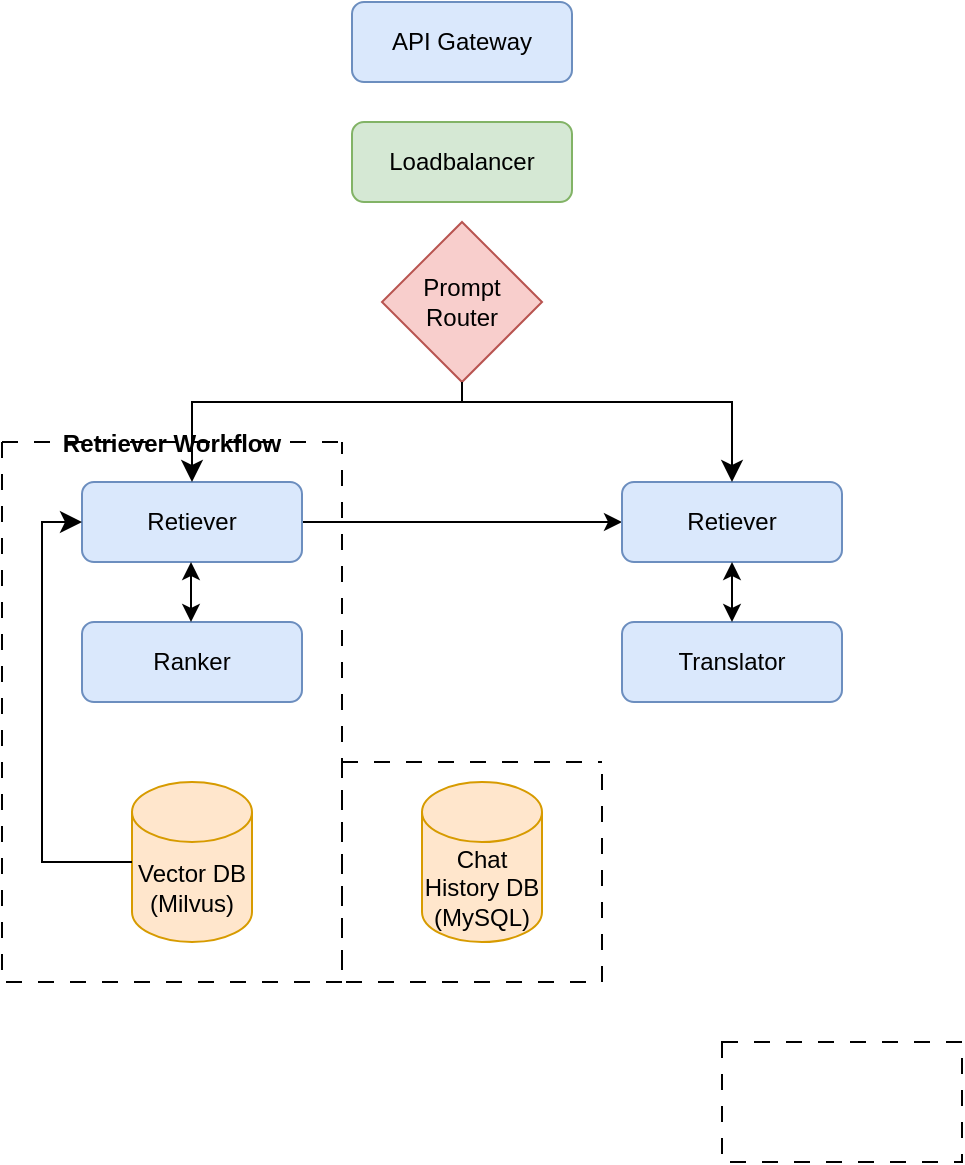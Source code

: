 <mxfile version="21.3.7" type="github">
  <diagram name="Page-1" id="SAN2smeFp964LCOhQDoc">
    <mxGraphModel dx="704" dy="545" grid="1" gridSize="10" guides="1" tooltips="1" connect="1" arrows="1" fold="1" page="1" pageScale="1" pageWidth="850" pageHeight="1100" math="0" shadow="0">
      <root>
        <mxCell id="0" />
        <mxCell id="1" parent="0" />
        <mxCell id="vXQZty744WS0ojsP0PPc-21" value="" style="edgeStyle=orthogonalEdgeStyle;rounded=0;orthogonalLoop=1;jettySize=auto;html=1;entryX=0;entryY=0.5;entryDx=0;entryDy=0;" edge="1" parent="1" source="vXQZty744WS0ojsP0PPc-1" target="vXQZty744WS0ojsP0PPc-14">
          <mxGeometry relative="1" as="geometry">
            <mxPoint x="375" y="260" as="targetPoint" />
          </mxGeometry>
        </mxCell>
        <mxCell id="vXQZty744WS0ojsP0PPc-1" value="Retiever" style="rounded=1;whiteSpace=wrap;html=1;fillColor=#dae8fc;strokeColor=#6c8ebf;" vertex="1" parent="1">
          <mxGeometry x="170" y="240" width="110" height="40" as="geometry" />
        </mxCell>
        <mxCell id="vXQZty744WS0ojsP0PPc-2" value="Prompt Router" style="rhombus;whiteSpace=wrap;html=1;fillColor=#f8cecc;strokeColor=#b85450;" vertex="1" parent="1">
          <mxGeometry x="320" y="110" width="80" height="80" as="geometry" />
        </mxCell>
        <mxCell id="vXQZty744WS0ojsP0PPc-6" value="" style="edgeStyle=segmentEdgeStyle;endArrow=classic;html=1;curved=0;rounded=0;endSize=8;startSize=8;exitX=0.5;exitY=1;exitDx=0;exitDy=0;entryX=0.5;entryY=0;entryDx=0;entryDy=0;" edge="1" parent="1" source="vXQZty744WS0ojsP0PPc-2" target="vXQZty744WS0ojsP0PPc-1">
          <mxGeometry width="50" height="50" relative="1" as="geometry">
            <mxPoint x="340" y="320" as="sourcePoint" />
            <mxPoint x="160" y="210" as="targetPoint" />
            <Array as="points">
              <mxPoint x="225" y="200" />
            </Array>
          </mxGeometry>
        </mxCell>
        <mxCell id="vXQZty744WS0ojsP0PPc-8" value="Vector DB (Milvus)" style="shape=cylinder3;whiteSpace=wrap;html=1;boundedLbl=1;backgroundOutline=1;size=15;fillColor=#ffe6cc;strokeColor=#d79b00;" vertex="1" parent="1">
          <mxGeometry x="195" y="390" width="60" height="80" as="geometry" />
        </mxCell>
        <mxCell id="vXQZty744WS0ojsP0PPc-9" value="Chat History DB (MySQL)" style="shape=cylinder3;whiteSpace=wrap;html=1;boundedLbl=1;backgroundOutline=1;size=15;fillColor=#ffe6cc;strokeColor=#d79b00;shadow=0;" vertex="1" parent="1">
          <mxGeometry x="340" y="390" width="60" height="80" as="geometry" />
        </mxCell>
        <mxCell id="vXQZty744WS0ojsP0PPc-10" style="edgeStyle=orthogonalEdgeStyle;rounded=0;orthogonalLoop=1;jettySize=auto;html=1;exitX=0.5;exitY=1;exitDx=0;exitDy=0;" edge="1" parent="1" source="vXQZty744WS0ojsP0PPc-1" target="vXQZty744WS0ojsP0PPc-1">
          <mxGeometry relative="1" as="geometry" />
        </mxCell>
        <mxCell id="vXQZty744WS0ojsP0PPc-11" value="Ranker" style="rounded=1;whiteSpace=wrap;html=1;fillColor=#dae8fc;strokeColor=#6c8ebf;" vertex="1" parent="1">
          <mxGeometry x="170" y="310" width="110" height="40" as="geometry" />
        </mxCell>
        <mxCell id="vXQZty744WS0ojsP0PPc-12" value="Loadbalancer" style="rounded=1;whiteSpace=wrap;html=1;fillColor=#d5e8d4;strokeColor=#82b366;" vertex="1" parent="1">
          <mxGeometry x="305" y="60" width="110" height="40" as="geometry" />
        </mxCell>
        <mxCell id="vXQZty744WS0ojsP0PPc-13" value="API Gateway" style="rounded=1;whiteSpace=wrap;html=1;fillColor=#dae8fc;strokeColor=#6c8ebf;" vertex="1" parent="1">
          <mxGeometry x="305" width="110" height="40" as="geometry" />
        </mxCell>
        <mxCell id="vXQZty744WS0ojsP0PPc-14" value="Retiever" style="rounded=1;whiteSpace=wrap;html=1;fillColor=#dae8fc;strokeColor=#6c8ebf;" vertex="1" parent="1">
          <mxGeometry x="440" y="240" width="110" height="40" as="geometry" />
        </mxCell>
        <mxCell id="vXQZty744WS0ojsP0PPc-15" value="Translator" style="rounded=1;whiteSpace=wrap;html=1;fillColor=#dae8fc;strokeColor=#6c8ebf;" vertex="1" parent="1">
          <mxGeometry x="440" y="310" width="110" height="40" as="geometry" />
        </mxCell>
        <mxCell id="vXQZty744WS0ojsP0PPc-19" value="" style="edgeStyle=segmentEdgeStyle;endArrow=classic;html=1;curved=0;rounded=0;endSize=8;startSize=8;exitX=0.5;exitY=1;exitDx=0;exitDy=0;entryX=0.5;entryY=0;entryDx=0;entryDy=0;" edge="1" parent="1" source="vXQZty744WS0ojsP0PPc-2" target="vXQZty744WS0ojsP0PPc-14">
          <mxGeometry width="50" height="50" relative="1" as="geometry">
            <mxPoint x="340" y="230" as="sourcePoint" />
            <mxPoint x="490" y="210" as="targetPoint" />
            <Array as="points">
              <mxPoint x="360" y="200" />
              <mxPoint x="495" y="200" />
            </Array>
          </mxGeometry>
        </mxCell>
        <mxCell id="vXQZty744WS0ojsP0PPc-29" value="" style="endArrow=classic;startArrow=classic;html=1;rounded=0;" edge="1" parent="1">
          <mxGeometry width="50" height="50" relative="1" as="geometry">
            <mxPoint x="224.5" y="310" as="sourcePoint" />
            <mxPoint x="224.5" y="280" as="targetPoint" />
          </mxGeometry>
        </mxCell>
        <mxCell id="vXQZty744WS0ojsP0PPc-31" value="" style="endArrow=classic;startArrow=classic;html=1;rounded=0;entryX=0.5;entryY=1;entryDx=0;entryDy=0;exitX=0.5;exitY=0;exitDx=0;exitDy=0;" edge="1" parent="1" source="vXQZty744WS0ojsP0PPc-15" target="vXQZty744WS0ojsP0PPc-14">
          <mxGeometry width="50" height="50" relative="1" as="geometry">
            <mxPoint x="234.5" y="320" as="sourcePoint" />
            <mxPoint x="234.5" y="290" as="targetPoint" />
          </mxGeometry>
        </mxCell>
        <mxCell id="vXQZty744WS0ojsP0PPc-33" value="Retriever Workflow" style="swimlane;startSize=0;dashed=1;dashPattern=8 8;" vertex="1" parent="1">
          <mxGeometry x="130" y="220" width="170" height="270" as="geometry">
            <mxRectangle x="130" y="180" width="50" height="40" as="alternateBounds" />
          </mxGeometry>
        </mxCell>
        <mxCell id="vXQZty744WS0ojsP0PPc-35" value="" style="edgeStyle=elbowEdgeStyle;elbow=horizontal;endArrow=none;html=1;curved=0;rounded=0;endSize=8;startSize=8;exitX=0;exitY=0.5;exitDx=0;exitDy=0;startArrow=classic;startFill=1;endFill=0;" edge="1" parent="1" source="vXQZty744WS0ojsP0PPc-1" target="vXQZty744WS0ojsP0PPc-8">
          <mxGeometry width="50" height="50" relative="1" as="geometry">
            <mxPoint x="310" y="360" as="sourcePoint" />
            <mxPoint x="370" y="310" as="targetPoint" />
            <Array as="points">
              <mxPoint x="150" y="310" />
              <mxPoint x="150" y="380" />
            </Array>
          </mxGeometry>
        </mxCell>
        <mxCell id="vXQZty744WS0ojsP0PPc-38" value="" style="swimlane;startSize=0;dashed=1;dashPattern=8 8;swimlaneLine=1;gradientColor=default;swimlaneFillColor=none;fillColor=default;" vertex="1" parent="1">
          <mxGeometry x="300" y="380" width="130" height="110" as="geometry">
            <mxRectangle x="130" y="180" width="50" height="40" as="alternateBounds" />
          </mxGeometry>
        </mxCell>
        <mxCell id="vXQZty744WS0ojsP0PPc-39" value="" style="rounded=0;whiteSpace=wrap;html=1;dashed=1;dashPattern=8 8;fillColor=none;perimeterSpacing=0;" vertex="1" parent="1">
          <mxGeometry x="490" y="520" width="120" height="60" as="geometry" />
        </mxCell>
      </root>
    </mxGraphModel>
  </diagram>
</mxfile>
